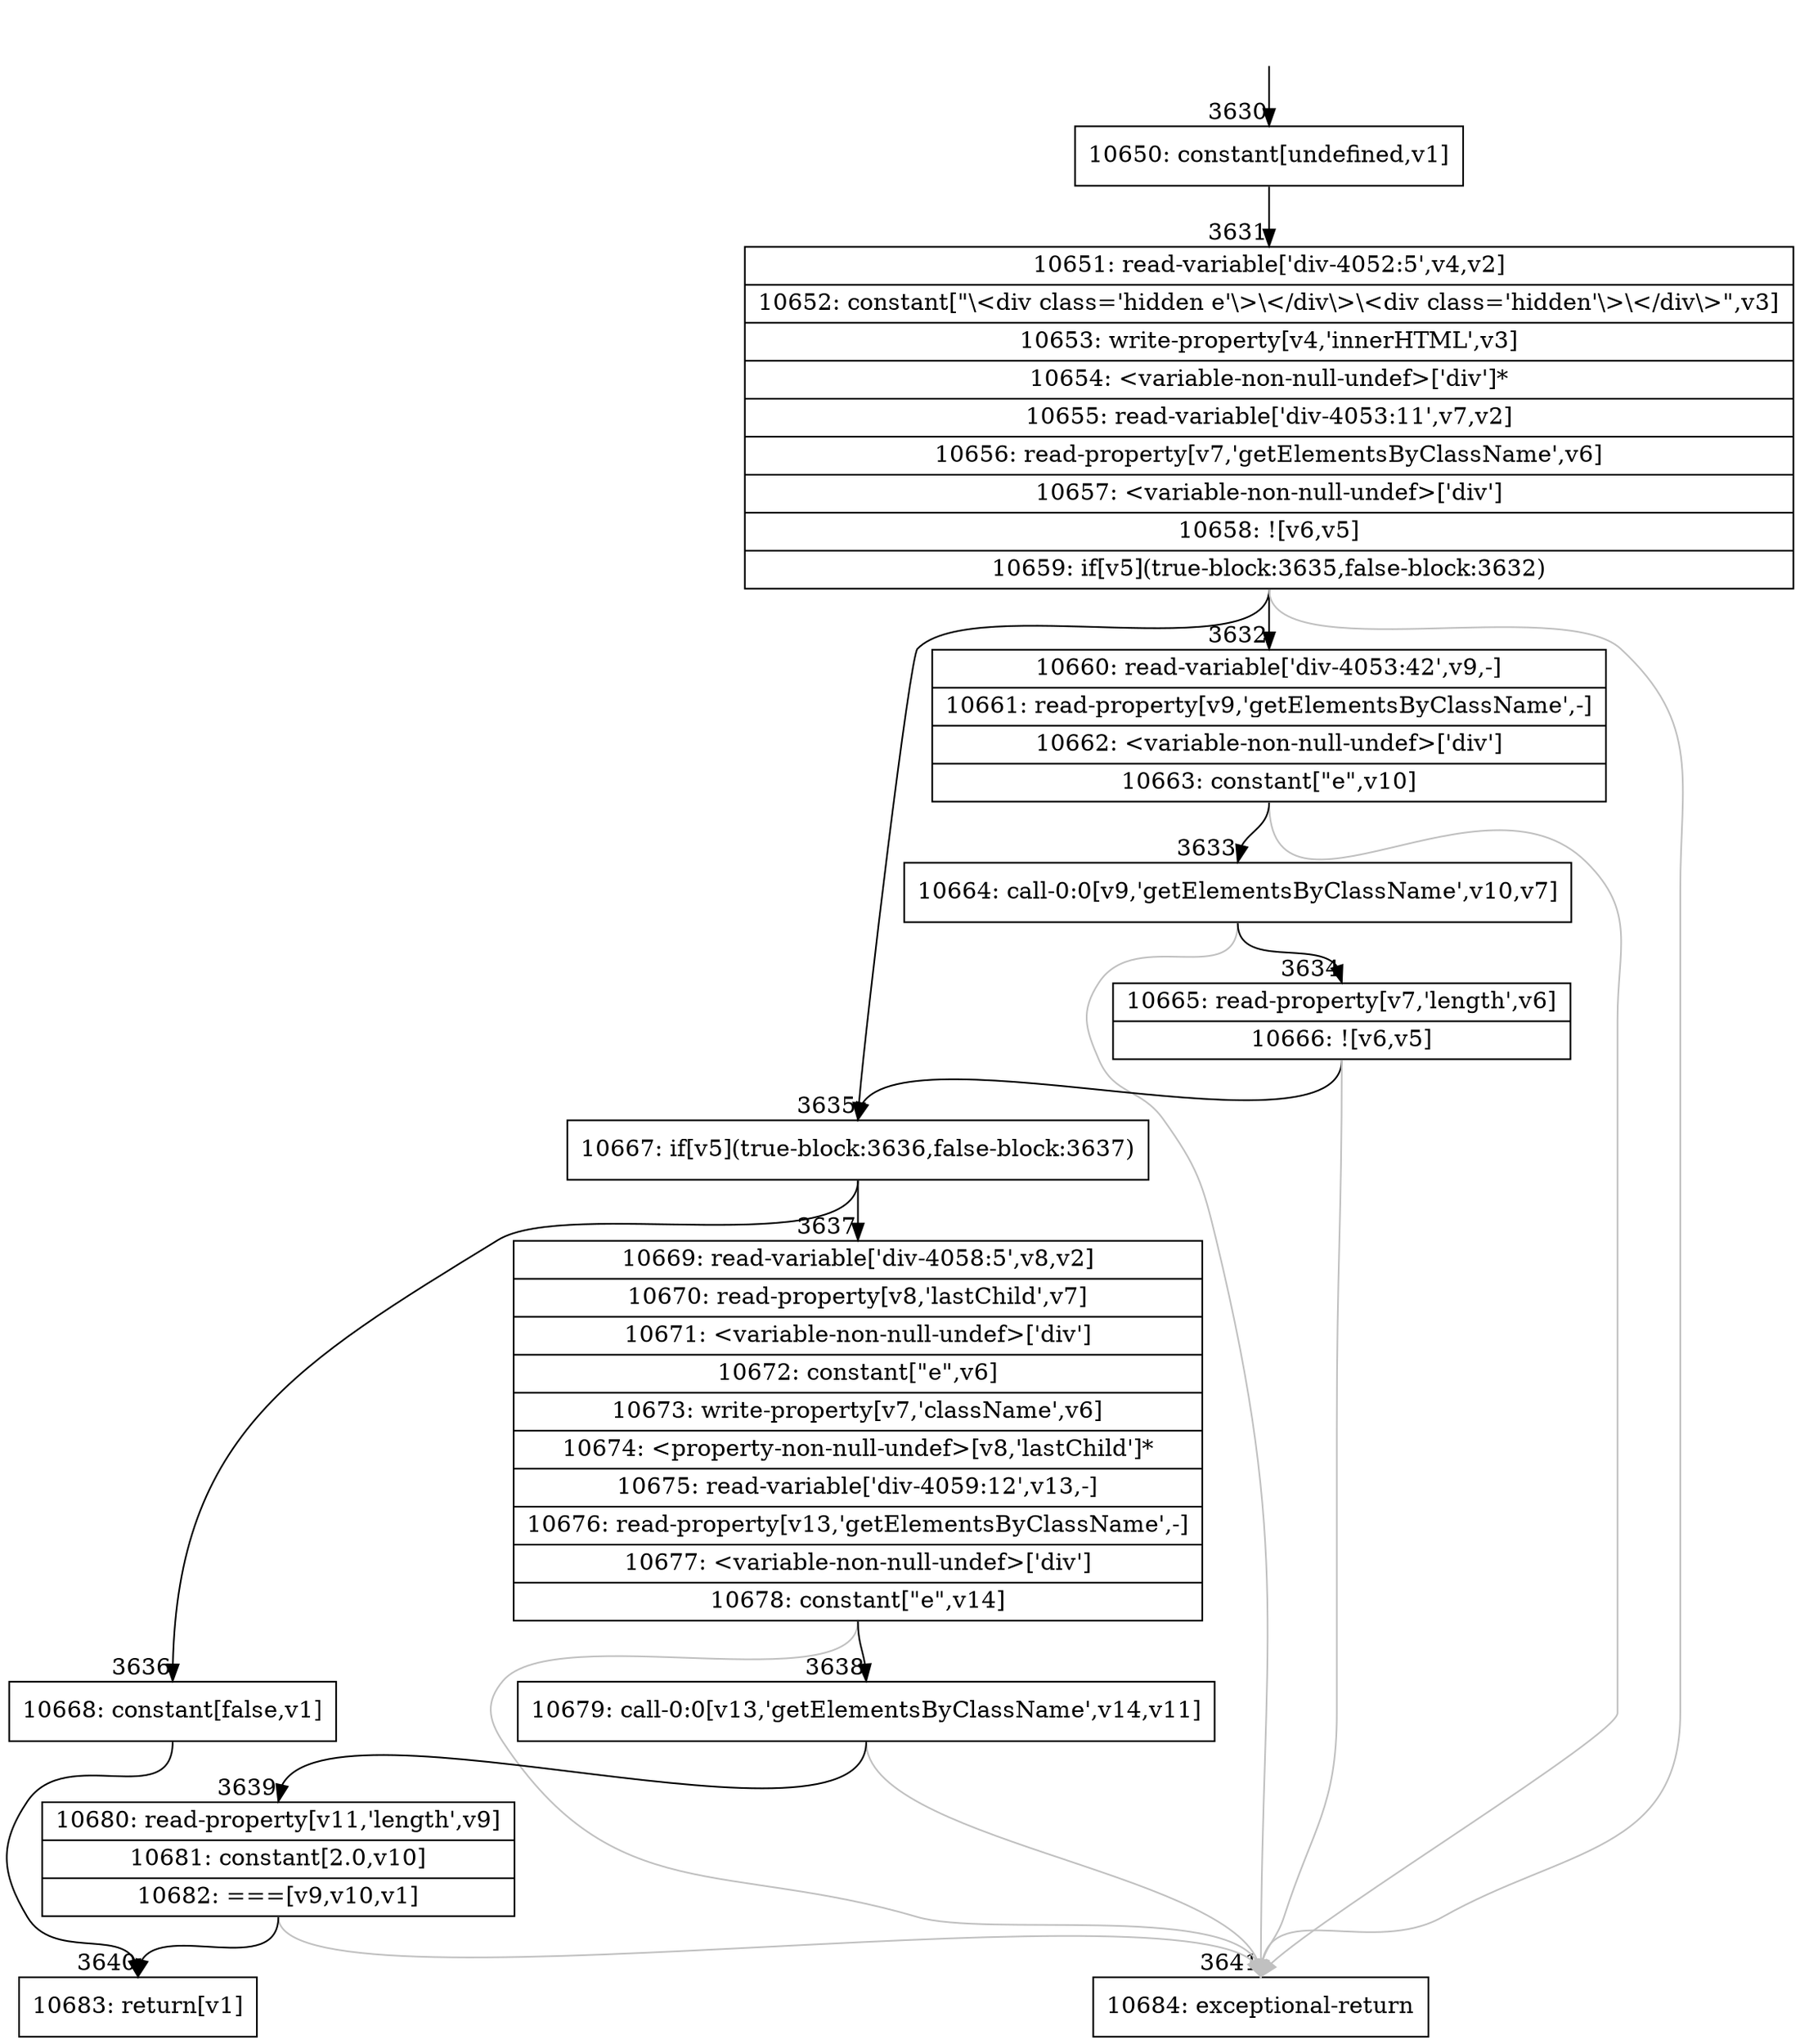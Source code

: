 digraph {
rankdir="TD"
BB_entry236[shape=none,label=""];
BB_entry236 -> BB3630 [tailport=s, headport=n, headlabel="    3630"]
BB3630 [shape=record label="{10650: constant[undefined,v1]}" ] 
BB3630 -> BB3631 [tailport=s, headport=n, headlabel="      3631"]
BB3631 [shape=record label="{10651: read-variable['div-4052:5',v4,v2]|10652: constant[\"\\\<div class='hidden e'\\\>\\\</div\\\>\\\<div class='hidden'\\\>\\\</div\\\>\",v3]|10653: write-property[v4,'innerHTML',v3]|10654: \<variable-non-null-undef\>['div']*|10655: read-variable['div-4053:11',v7,v2]|10656: read-property[v7,'getElementsByClassName',v6]|10657: \<variable-non-null-undef\>['div']|10658: ![v6,v5]|10659: if[v5](true-block:3635,false-block:3632)}" ] 
BB3631 -> BB3635 [tailport=s, headport=n, headlabel="      3635"]
BB3631 -> BB3632 [tailport=s, headport=n, headlabel="      3632"]
BB3631 -> BB3641 [tailport=s, headport=n, color=gray, headlabel="      3641"]
BB3632 [shape=record label="{10660: read-variable['div-4053:42',v9,-]|10661: read-property[v9,'getElementsByClassName',-]|10662: \<variable-non-null-undef\>['div']|10663: constant[\"e\",v10]}" ] 
BB3632 -> BB3633 [tailport=s, headport=n, headlabel="      3633"]
BB3632 -> BB3641 [tailport=s, headport=n, color=gray]
BB3633 [shape=record label="{10664: call-0:0[v9,'getElementsByClassName',v10,v7]}" ] 
BB3633 -> BB3634 [tailport=s, headport=n, headlabel="      3634"]
BB3633 -> BB3641 [tailport=s, headport=n, color=gray]
BB3634 [shape=record label="{10665: read-property[v7,'length',v6]|10666: ![v6,v5]}" ] 
BB3634 -> BB3635 [tailport=s, headport=n]
BB3634 -> BB3641 [tailport=s, headport=n, color=gray]
BB3635 [shape=record label="{10667: if[v5](true-block:3636,false-block:3637)}" ] 
BB3635 -> BB3636 [tailport=s, headport=n, headlabel="      3636"]
BB3635 -> BB3637 [tailport=s, headport=n, headlabel="      3637"]
BB3636 [shape=record label="{10668: constant[false,v1]}" ] 
BB3636 -> BB3640 [tailport=s, headport=n, headlabel="      3640"]
BB3637 [shape=record label="{10669: read-variable['div-4058:5',v8,v2]|10670: read-property[v8,'lastChild',v7]|10671: \<variable-non-null-undef\>['div']|10672: constant[\"e\",v6]|10673: write-property[v7,'className',v6]|10674: \<property-non-null-undef\>[v8,'lastChild']*|10675: read-variable['div-4059:12',v13,-]|10676: read-property[v13,'getElementsByClassName',-]|10677: \<variable-non-null-undef\>['div']|10678: constant[\"e\",v14]}" ] 
BB3637 -> BB3638 [tailport=s, headport=n, headlabel="      3638"]
BB3637 -> BB3641 [tailport=s, headport=n, color=gray]
BB3638 [shape=record label="{10679: call-0:0[v13,'getElementsByClassName',v14,v11]}" ] 
BB3638 -> BB3639 [tailport=s, headport=n, headlabel="      3639"]
BB3638 -> BB3641 [tailport=s, headport=n, color=gray]
BB3639 [shape=record label="{10680: read-property[v11,'length',v9]|10681: constant[2.0,v10]|10682: ===[v9,v10,v1]}" ] 
BB3639 -> BB3640 [tailport=s, headport=n]
BB3639 -> BB3641 [tailport=s, headport=n, color=gray]
BB3640 [shape=record label="{10683: return[v1]}" ] 
BB3641 [shape=record label="{10684: exceptional-return}" ] 
}
